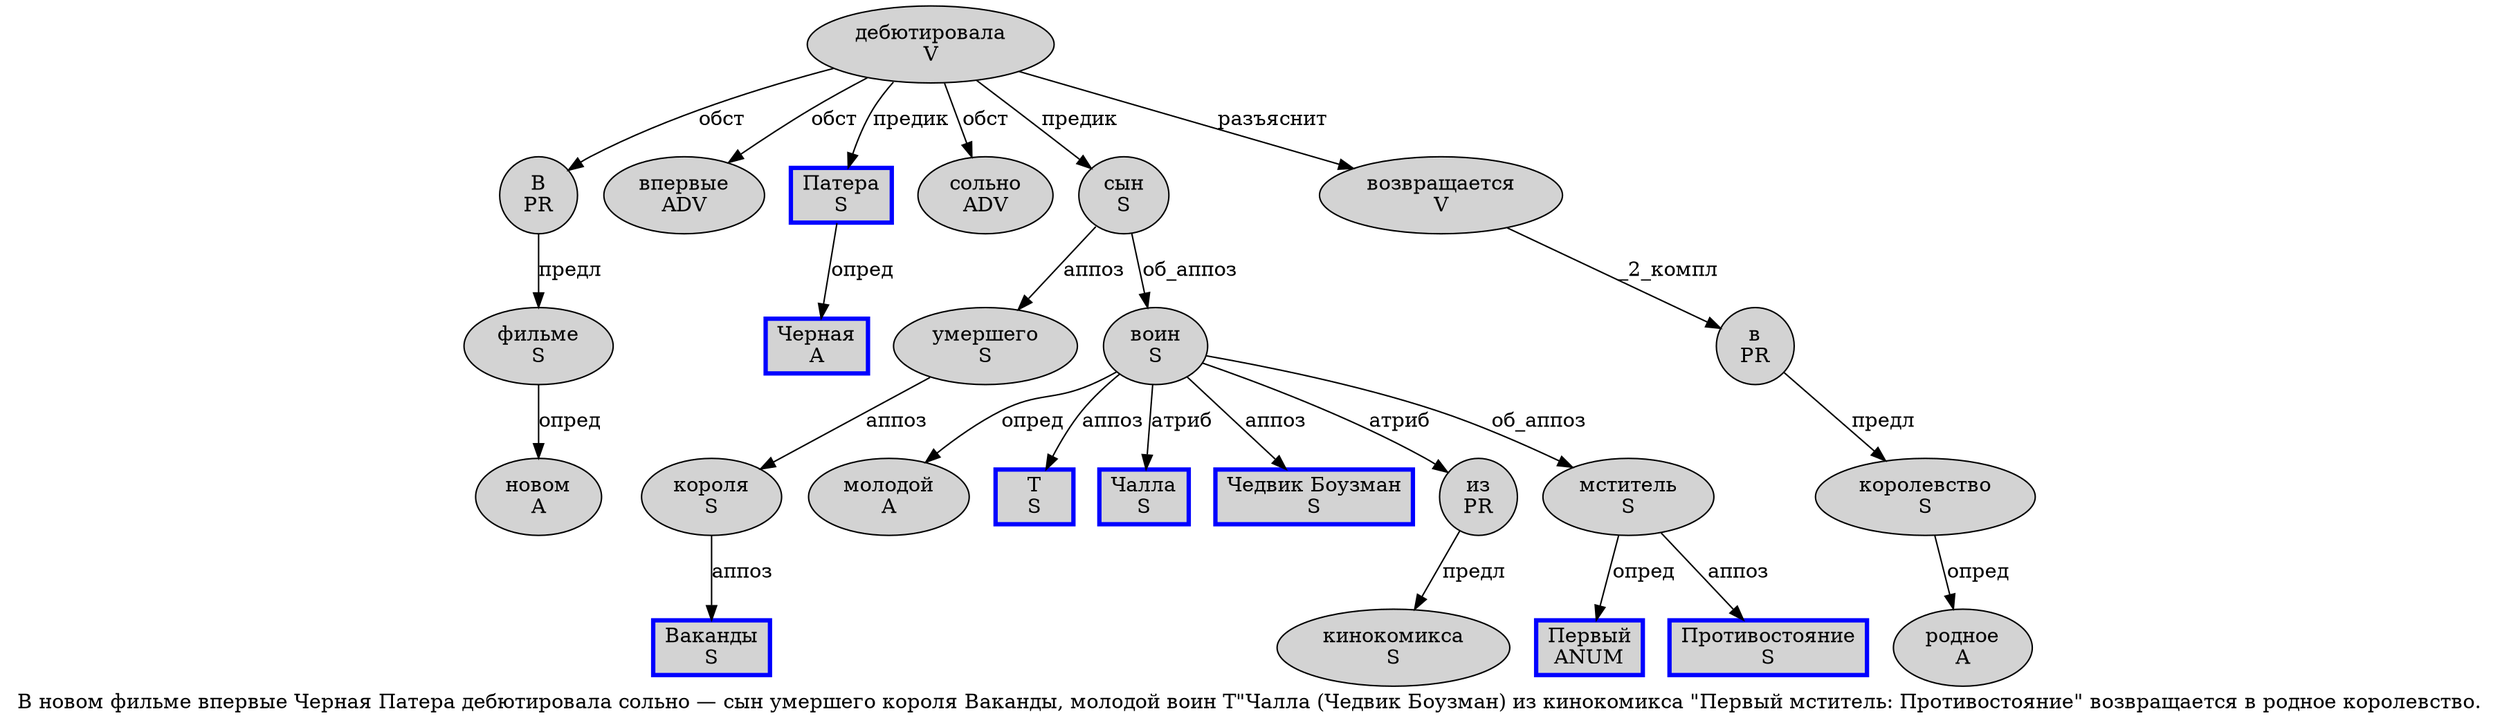 digraph SENTENCE_1651 {
	graph [label="В новом фильме впервые Черная Патера дебютировала сольно — сын умершего короля Ваканды, молодой воин Т\"Чалла (Чедвик Боузман) из кинокомикса \"Первый мститель: Противостояние\" возвращается в родное королевство."]
	node [style=filled]
		0 [label="В
PR" color="" fillcolor=lightgray penwidth=1 shape=ellipse]
		1 [label="новом
A" color="" fillcolor=lightgray penwidth=1 shape=ellipse]
		2 [label="фильме
S" color="" fillcolor=lightgray penwidth=1 shape=ellipse]
		3 [label="впервые
ADV" color="" fillcolor=lightgray penwidth=1 shape=ellipse]
		4 [label="Черная
A" color=blue fillcolor=lightgray penwidth=3 shape=box]
		5 [label="Патера
S" color=blue fillcolor=lightgray penwidth=3 shape=box]
		6 [label="дебютировала
V" color="" fillcolor=lightgray penwidth=1 shape=ellipse]
		7 [label="сольно
ADV" color="" fillcolor=lightgray penwidth=1 shape=ellipse]
		9 [label="сын
S" color="" fillcolor=lightgray penwidth=1 shape=ellipse]
		10 [label="умершего
S" color="" fillcolor=lightgray penwidth=1 shape=ellipse]
		11 [label="короля
S" color="" fillcolor=lightgray penwidth=1 shape=ellipse]
		12 [label="Ваканды
S" color=blue fillcolor=lightgray penwidth=3 shape=box]
		14 [label="молодой
A" color="" fillcolor=lightgray penwidth=1 shape=ellipse]
		15 [label="воин
S" color="" fillcolor=lightgray penwidth=1 shape=ellipse]
		16 [label="Т
S" color=blue fillcolor=lightgray penwidth=3 shape=box]
		18 [label="Чалла
S" color=blue fillcolor=lightgray penwidth=3 shape=box]
		20 [label="Чедвик Боузман
S" color=blue fillcolor=lightgray penwidth=3 shape=box]
		22 [label="из
PR" color="" fillcolor=lightgray penwidth=1 shape=ellipse]
		23 [label="кинокомикса
S" color="" fillcolor=lightgray penwidth=1 shape=ellipse]
		25 [label="Первый
ANUM" color=blue fillcolor=lightgray penwidth=3 shape=box]
		26 [label="мститель
S" color="" fillcolor=lightgray penwidth=1 shape=ellipse]
		28 [label="Противостояние
S" color=blue fillcolor=lightgray penwidth=3 shape=box]
		30 [label="возвращается
V" color="" fillcolor=lightgray penwidth=1 shape=ellipse]
		31 [label="в
PR" color="" fillcolor=lightgray penwidth=1 shape=ellipse]
		32 [label="родное
A" color="" fillcolor=lightgray penwidth=1 shape=ellipse]
		33 [label="королевство
S" color="" fillcolor=lightgray penwidth=1 shape=ellipse]
			5 -> 4 [label="опред"]
			9 -> 10 [label="аппоз"]
			9 -> 15 [label="об_аппоз"]
			0 -> 2 [label="предл"]
			30 -> 31 [label="_2_компл"]
			11 -> 12 [label="аппоз"]
			31 -> 33 [label="предл"]
			15 -> 14 [label="опред"]
			15 -> 16 [label="аппоз"]
			15 -> 18 [label="атриб"]
			15 -> 20 [label="аппоз"]
			15 -> 22 [label="атриб"]
			15 -> 26 [label="об_аппоз"]
			10 -> 11 [label="аппоз"]
			2 -> 1 [label="опред"]
			26 -> 25 [label="опред"]
			26 -> 28 [label="аппоз"]
			22 -> 23 [label="предл"]
			6 -> 0 [label="обст"]
			6 -> 3 [label="обст"]
			6 -> 5 [label="предик"]
			6 -> 7 [label="обст"]
			6 -> 9 [label="предик"]
			6 -> 30 [label="разъяснит"]
			33 -> 32 [label="опред"]
}